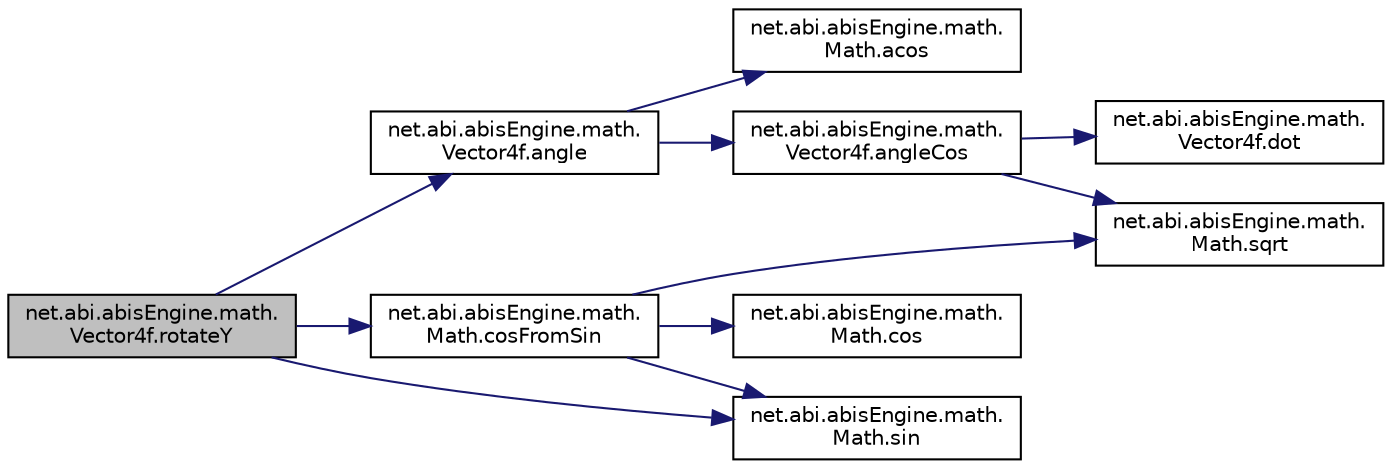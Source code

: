 digraph "net.abi.abisEngine.math.Vector4f.rotateY"
{
 // LATEX_PDF_SIZE
  edge [fontname="Helvetica",fontsize="10",labelfontname="Helvetica",labelfontsize="10"];
  node [fontname="Helvetica",fontsize="10",shape=record];
  rankdir="LR";
  Node1 [label="net.abi.abisEngine.math.\lVector4f.rotateY",height=0.2,width=0.4,color="black", fillcolor="grey75", style="filled", fontcolor="black",tooltip=" "];
  Node1 -> Node2 [color="midnightblue",fontsize="10",style="solid",fontname="Helvetica"];
  Node2 [label="net.abi.abisEngine.math.\lVector4f.angle",height=0.2,width=0.4,color="black", fillcolor="white", style="filled",URL="$db/d43/classnet_1_1abi_1_1abis_engine_1_1math_1_1_vector4f.html#ad0fc9f8bdafb77e93ee19d2a8a58c53f",tooltip=" "];
  Node2 -> Node3 [color="midnightblue",fontsize="10",style="solid",fontname="Helvetica"];
  Node3 [label="net.abi.abisEngine.math.\lMath.acos",height=0.2,width=0.4,color="black", fillcolor="white", style="filled",URL="$d1/dbb/classnet_1_1abi_1_1abis_engine_1_1math_1_1_math.html#ac496c702f60803466f9a067b22711d50",tooltip=" "];
  Node2 -> Node4 [color="midnightblue",fontsize="10",style="solid",fontname="Helvetica"];
  Node4 [label="net.abi.abisEngine.math.\lVector4f.angleCos",height=0.2,width=0.4,color="black", fillcolor="white", style="filled",URL="$db/d43/classnet_1_1abi_1_1abis_engine_1_1math_1_1_vector4f.html#aab02fe30e05cad3995e9bc71acb59fd3",tooltip=" "];
  Node4 -> Node5 [color="midnightblue",fontsize="10",style="solid",fontname="Helvetica"];
  Node5 [label="net.abi.abisEngine.math.\lVector4f.dot",height=0.2,width=0.4,color="black", fillcolor="white", style="filled",URL="$db/d43/classnet_1_1abi_1_1abis_engine_1_1math_1_1_vector4f.html#a6b334832f24e318923edab7991116cc3",tooltip=" "];
  Node4 -> Node6 [color="midnightblue",fontsize="10",style="solid",fontname="Helvetica"];
  Node6 [label="net.abi.abisEngine.math.\lMath.sqrt",height=0.2,width=0.4,color="black", fillcolor="white", style="filled",URL="$d1/dbb/classnet_1_1abi_1_1abis_engine_1_1math_1_1_math.html#a84178ee9d6bb66fbca6a47147f616808",tooltip=" "];
  Node1 -> Node7 [color="midnightblue",fontsize="10",style="solid",fontname="Helvetica"];
  Node7 [label="net.abi.abisEngine.math.\lMath.cosFromSin",height=0.2,width=0.4,color="black", fillcolor="white", style="filled",URL="$d1/dbb/classnet_1_1abi_1_1abis_engine_1_1math_1_1_math.html#a11f242a94788b3393aed7a5e8c2a6d9b",tooltip=" "];
  Node7 -> Node8 [color="midnightblue",fontsize="10",style="solid",fontname="Helvetica"];
  Node8 [label="net.abi.abisEngine.math.\lMath.cos",height=0.2,width=0.4,color="black", fillcolor="white", style="filled",URL="$d1/dbb/classnet_1_1abi_1_1abis_engine_1_1math_1_1_math.html#a1406b63d4f0a266cb389ad5ad2b5d05c",tooltip=" "];
  Node7 -> Node9 [color="midnightblue",fontsize="10",style="solid",fontname="Helvetica"];
  Node9 [label="net.abi.abisEngine.math.\lMath.sin",height=0.2,width=0.4,color="black", fillcolor="white", style="filled",URL="$d1/dbb/classnet_1_1abi_1_1abis_engine_1_1math_1_1_math.html#a079a54d6578d174f2c189f91b0a2b1ab",tooltip=" "];
  Node7 -> Node6 [color="midnightblue",fontsize="10",style="solid",fontname="Helvetica"];
  Node1 -> Node9 [color="midnightblue",fontsize="10",style="solid",fontname="Helvetica"];
}
